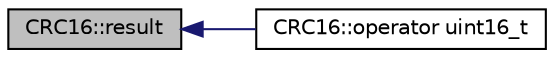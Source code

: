 digraph "CRC16::result"
{
  edge [fontname="Helvetica",fontsize="10",labelfontname="Helvetica",labelfontsize="10"];
  node [fontname="Helvetica",fontsize="10",shape=record];
  rankdir="LR";
  Node1 [label="CRC16::result",height=0.2,width=0.4,color="black", fillcolor="grey75", style="filled" fontcolor="black"];
  Node1 -> Node2 [dir="back",color="midnightblue",fontsize="10",style="solid",fontname="Helvetica"];
  Node2 [label="CRC16::operator uint16_t",height=0.2,width=0.4,color="black", fillcolor="white", style="filled",URL="$d5/df3/class_c_r_c16.html#ac6704db61d9df8cf08e8f5697b7f8b31"];
}
